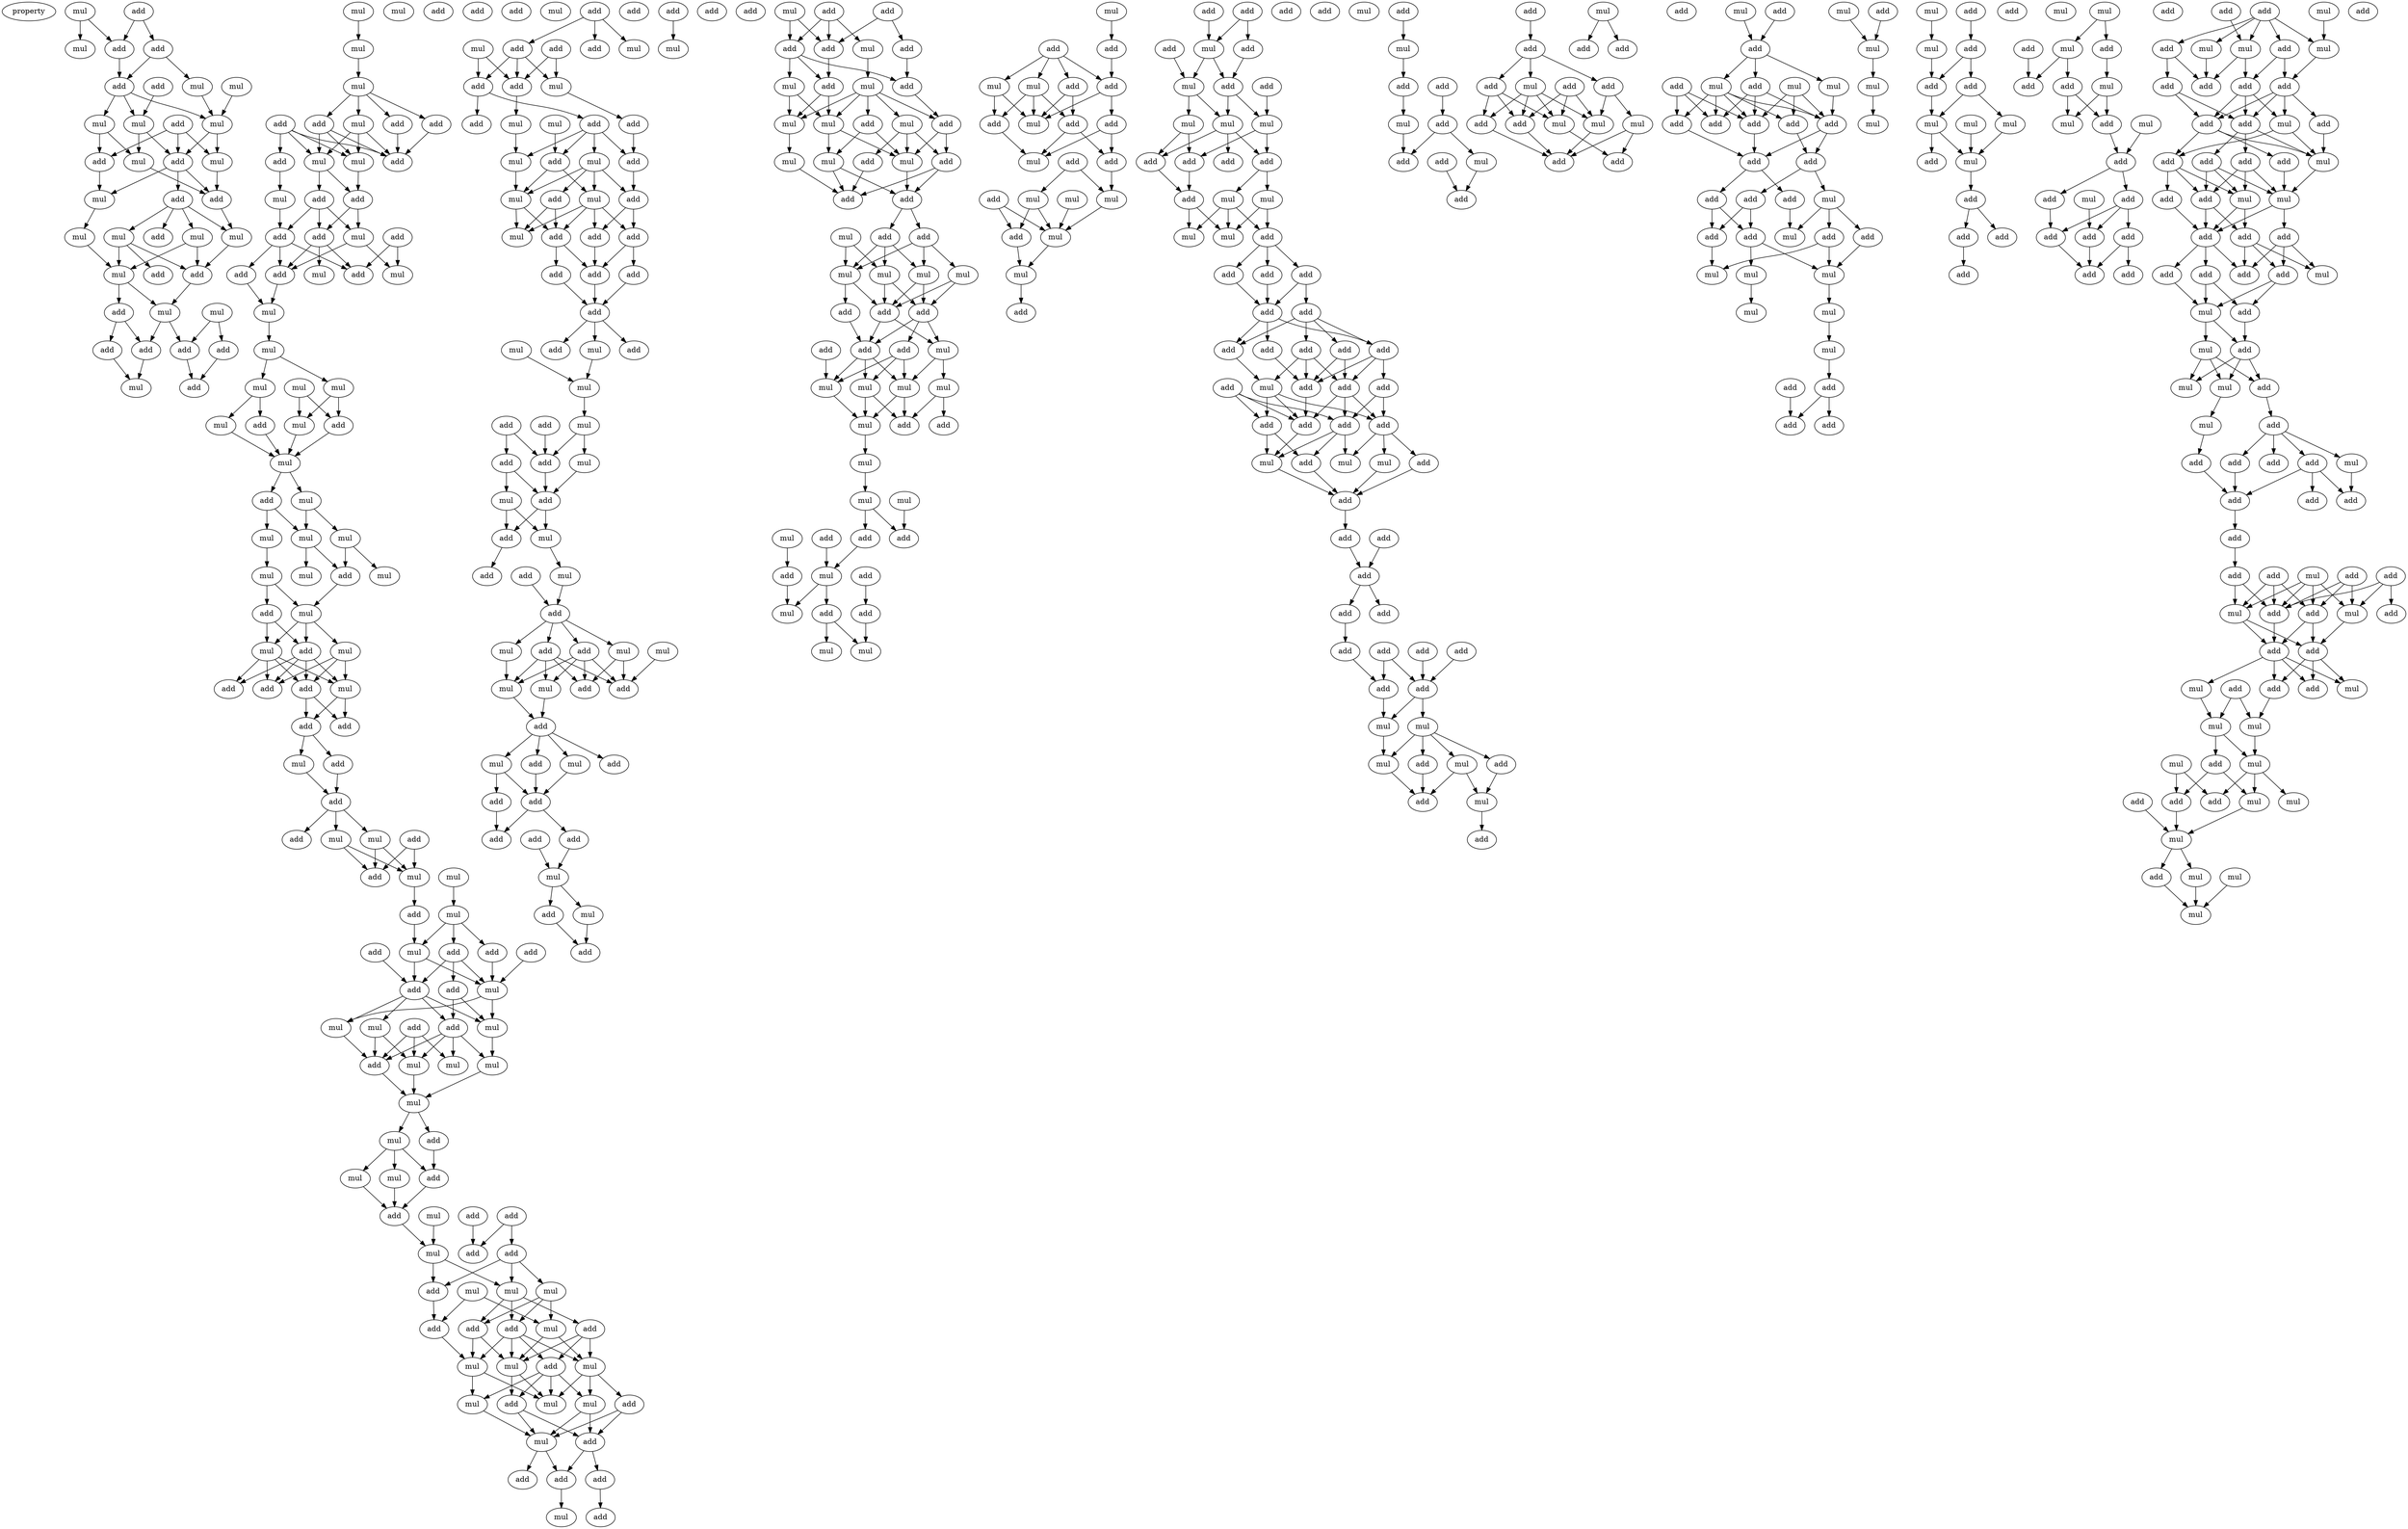 digraph {
    node [fontcolor=black]
    property [mul=2,lf=1.7]
    0 [ label = mul ];
    1 [ label = add ];
    2 [ label = mul ];
    3 [ label = add ];
    4 [ label = add ];
    5 [ label = mul ];
    6 [ label = add ];
    7 [ label = add ];
    8 [ label = mul ];
    9 [ label = add ];
    10 [ label = mul ];
    11 [ label = mul ];
    12 [ label = mul ];
    13 [ label = mul ];
    14 [ label = mul ];
    15 [ label = add ];
    16 [ label = add ];
    17 [ label = add ];
    18 [ label = mul ];
    19 [ label = add ];
    20 [ label = mul ];
    21 [ label = add ];
    22 [ label = mul ];
    23 [ label = mul ];
    24 [ label = mul ];
    25 [ label = add ];
    26 [ label = mul ];
    27 [ label = add ];
    28 [ label = mul ];
    29 [ label = mul ];
    30 [ label = add ];
    31 [ label = add ];
    32 [ label = add ];
    33 [ label = add ];
    34 [ label = add ];
    35 [ label = add ];
    36 [ label = mul ];
    37 [ label = mul ];
    38 [ label = mul ];
    39 [ label = mul ];
    40 [ label = add ];
    41 [ label = mul ];
    42 [ label = add ];
    43 [ label = add ];
    44 [ label = add ];
    45 [ label = mul ];
    46 [ label = add ];
    47 [ label = add ];
    48 [ label = mul ];
    49 [ label = add ];
    50 [ label = mul ];
    51 [ label = add ];
    52 [ label = mul ];
    53 [ label = add ];
    54 [ label = add ];
    55 [ label = mul ];
    56 [ label = add ];
    57 [ label = add ];
    58 [ label = mul ];
    59 [ label = add ];
    60 [ label = mul ];
    61 [ label = add ];
    62 [ label = add ];
    63 [ label = mul ];
    64 [ label = add ];
    65 [ label = mul ];
    66 [ label = mul ];
    67 [ label = mul ];
    68 [ label = mul ];
    69 [ label = mul ];
    70 [ label = add ];
    71 [ label = mul ];
    72 [ label = add ];
    73 [ label = mul ];
    74 [ label = add ];
    75 [ label = mul ];
    76 [ label = mul ];
    77 [ label = mul ];
    78 [ label = mul ];
    79 [ label = add ];
    80 [ label = mul ];
    81 [ label = mul ];
    82 [ label = mul ];
    83 [ label = mul ];
    84 [ label = add ];
    85 [ label = mul ];
    86 [ label = mul ];
    87 [ label = add ];
    88 [ label = add ];
    89 [ label = add ];
    90 [ label = mul ];
    91 [ label = add ];
    92 [ label = add ];
    93 [ label = add ];
    94 [ label = mul ];
    95 [ label = add ];
    96 [ label = add ];
    97 [ label = mul ];
    98 [ label = add ];
    99 [ label = mul ];
    100 [ label = add ];
    101 [ label = add ];
    102 [ label = mul ];
    103 [ label = mul ];
    104 [ label = mul ];
    105 [ label = add ];
    106 [ label = add ];
    107 [ label = add ];
    108 [ label = mul ];
    109 [ label = add ];
    110 [ label = add ];
    111 [ label = add ];
    112 [ label = mul ];
    113 [ label = add ];
    114 [ label = mul ];
    115 [ label = mul ];
    116 [ label = add ];
    117 [ label = add ];
    118 [ label = mul ];
    119 [ label = mul ];
    120 [ label = mul ];
    121 [ label = mul ];
    122 [ label = add ];
    123 [ label = mul ];
    124 [ label = mul ];
    125 [ label = add ];
    126 [ label = add ];
    127 [ label = mul ];
    128 [ label = add ];
    129 [ label = mul ];
    130 [ label = mul ];
    131 [ label = add ];
    132 [ label = add ];
    133 [ label = add ];
    134 [ label = mul ];
    135 [ label = add ];
    136 [ label = add ];
    137 [ label = add ];
    138 [ label = mul ];
    139 [ label = mul ];
    140 [ label = mul ];
    141 [ label = mul ];
    142 [ label = add ];
    143 [ label = add ];
    144 [ label = add ];
    145 [ label = add ];
    146 [ label = mul ];
    147 [ label = mul ];
    148 [ label = add ];
    149 [ label = mul ];
    150 [ label = add ];
    151 [ label = mul ];
    152 [ label = mul ];
    153 [ label = add ];
    154 [ label = mul ];
    155 [ label = mul ];
    156 [ label = add ];
    157 [ label = add ];
    158 [ label = mul ];
    159 [ label = add ];
    160 [ label = add ];
    161 [ label = add ];
    162 [ label = mul ];
    163 [ label = add ];
    164 [ label = add ];
    165 [ label = mul ];
    166 [ label = mul ];
    167 [ label = add ];
    168 [ label = add ];
    169 [ label = add ];
    170 [ label = add ];
    171 [ label = mul ];
    172 [ label = add ];
    173 [ label = mul ];
    174 [ label = mul ];
    175 [ label = add ];
    176 [ label = add ];
    177 [ label = add ];
    178 [ label = mul ];
    179 [ label = add ];
    180 [ label = mul ];
    181 [ label = add ];
    182 [ label = add ];
    183 [ label = mul ];
    184 [ label = mul ];
    185 [ label = add ];
    186 [ label = add ];
    187 [ label = add ];
    188 [ label = mul ];
    189 [ label = add ];
    190 [ label = add ];
    191 [ label = add ];
    192 [ label = add ];
    193 [ label = add ];
    194 [ label = mul ];
    195 [ label = mul ];
    196 [ label = add ];
    197 [ label = add ];
    198 [ label = mul ];
    199 [ label = add ];
    200 [ label = mul ];
    201 [ label = add ];
    202 [ label = add ];
    203 [ label = mul ];
    204 [ label = add ];
    205 [ label = mul ];
    206 [ label = add ];
    207 [ label = add ];
    208 [ label = add ];
    209 [ label = mul ];
    210 [ label = add ];
    211 [ label = mul ];
    212 [ label = add ];
    213 [ label = mul ];
    214 [ label = add ];
    215 [ label = add ];
    216 [ label = mul ];
    217 [ label = add ];
    218 [ label = mul ];
    219 [ label = mul ];
    220 [ label = add ];
    221 [ label = add ];
    222 [ label = add ];
    223 [ label = mul ];
    224 [ label = mul ];
    225 [ label = add ];
    226 [ label = mul ];
    227 [ label = add ];
    228 [ label = add ];
    229 [ label = mul ];
    230 [ label = add ];
    231 [ label = add ];
    232 [ label = add ];
    233 [ label = add ];
    234 [ label = add ];
    235 [ label = mul ];
    236 [ label = add ];
    237 [ label = mul ];
    238 [ label = add ];
    239 [ label = add ];
    240 [ label = mul ];
    241 [ label = add ];
    242 [ label = add ];
    243 [ label = mul ];
    244 [ label = add ];
    245 [ label = add ];
    246 [ label = add ];
    247 [ label = add ];
    248 [ label = add ];
    249 [ label = mul ];
    250 [ label = mul ];
    251 [ label = mul ];
    252 [ label = mul ];
    253 [ label = add ];
    254 [ label = mul ];
    255 [ label = add ];
    256 [ label = mul ];
    257 [ label = add ];
    258 [ label = add ];
    259 [ label = mul ];
    260 [ label = mul ];
    261 [ label = add ];
    262 [ label = add ];
    263 [ label = add ];
    264 [ label = add ];
    265 [ label = mul ];
    266 [ label = mul ];
    267 [ label = mul ];
    268 [ label = mul ];
    269 [ label = mul ];
    270 [ label = add ];
    271 [ label = add ];
    272 [ label = add ];
    273 [ label = add ];
    274 [ label = mul ];
    275 [ label = add ];
    276 [ label = add ];
    277 [ label = mul ];
    278 [ label = mul ];
    279 [ label = mul ];
    280 [ label = mul ];
    281 [ label = mul ];
    282 [ label = add ];
    283 [ label = add ];
    284 [ label = mul ];
    285 [ label = mul ];
    286 [ label = mul ];
    287 [ label = add ];
    288 [ label = add ];
    289 [ label = add ];
    290 [ label = mul ];
    291 [ label = add ];
    292 [ label = add ];
    293 [ label = mul ];
    294 [ label = mul ];
    295 [ label = add ];
    296 [ label = add ];
    297 [ label = mul ];
    298 [ label = mul ];
    299 [ label = mul ];
    300 [ label = add ];
    301 [ label = add ];
    302 [ label = add ];
    303 [ label = mul ];
    304 [ label = add ];
    305 [ label = mul ];
    306 [ label = add ];
    307 [ label = mul ];
    308 [ label = add ];
    309 [ label = add ];
    310 [ label = mul ];
    311 [ label = add ];
    312 [ label = add ];
    313 [ label = mul ];
    314 [ label = mul ];
    315 [ label = mul ];
    316 [ label = add ];
    317 [ label = add ];
    318 [ label = mul ];
    319 [ label = mul ];
    320 [ label = add ];
    321 [ label = add ];
    322 [ label = add ];
    323 [ label = add ];
    324 [ label = add ];
    325 [ label = mul ];
    326 [ label = mul ];
    327 [ label = add ];
    328 [ label = add ];
    329 [ label = mul ];
    330 [ label = mul ];
    331 [ label = mul ];
    332 [ label = add ];
    333 [ label = add ];
    334 [ label = add ];
    335 [ label = add ];
    336 [ label = add ];
    337 [ label = add ];
    338 [ label = mul ];
    339 [ label = mul ];
    340 [ label = mul ];
    341 [ label = mul ];
    342 [ label = add ];
    343 [ label = add ];
    344 [ label = add ];
    345 [ label = add ];
    346 [ label = add ];
    347 [ label = add ];
    348 [ label = add ];
    349 [ label = add ];
    350 [ label = add ];
    351 [ label = add ];
    352 [ label = add ];
    353 [ label = add ];
    354 [ label = add ];
    355 [ label = add ];
    356 [ label = add ];
    357 [ label = mul ];
    358 [ label = add ];
    359 [ label = add ];
    360 [ label = add ];
    361 [ label = add ];
    362 [ label = mul ];
    363 [ label = add ];
    364 [ label = mul ];
    365 [ label = mul ];
    366 [ label = add ];
    367 [ label = add ];
    368 [ label = add ];
    369 [ label = add ];
    370 [ label = add ];
    371 [ label = mul ];
    372 [ label = add ];
    373 [ label = add ];
    374 [ label = add ];
    375 [ label = add ];
    376 [ label = add ];
    377 [ label = add ];
    378 [ label = add ];
    379 [ label = add ];
    380 [ label = add ];
    381 [ label = mul ];
    382 [ label = mul ];
    383 [ label = mul ];
    384 [ label = add ];
    385 [ label = mul ];
    386 [ label = add ];
    387 [ label = add ];
    388 [ label = mul ];
    389 [ label = add ];
    390 [ label = add ];
    391 [ label = mul ];
    392 [ label = add ];
    393 [ label = add ];
    394 [ label = mul ];
    395 [ label = add ];
    396 [ label = add ];
    397 [ label = add ];
    398 [ label = mul ];
    399 [ label = add ];
    400 [ label = add ];
    401 [ label = add ];
    402 [ label = add ];
    403 [ label = mul ];
    404 [ label = add ];
    405 [ label = add ];
    406 [ label = add ];
    407 [ label = add ];
    408 [ label = mul ];
    409 [ label = mul ];
    410 [ label = mul ];
    411 [ label = add ];
    412 [ label = add ];
    413 [ label = mul ];
    414 [ label = add ];
    415 [ label = add ];
    416 [ label = add ];
    417 [ label = mul ];
    418 [ label = add ];
    419 [ label = add ];
    420 [ label = add ];
    421 [ label = mul ];
    422 [ label = mul ];
    423 [ label = mul ];
    424 [ label = add ];
    425 [ label = add ];
    426 [ label = add ];
    427 [ label = add ];
    428 [ label = add ];
    429 [ label = add ];
    430 [ label = add ];
    431 [ label = add ];
    432 [ label = add ];
    433 [ label = add ];
    434 [ label = mul ];
    435 [ label = add ];
    436 [ label = add ];
    437 [ label = add ];
    438 [ label = add ];
    439 [ label = add ];
    440 [ label = mul ];
    441 [ label = mul ];
    442 [ label = mul ];
    443 [ label = mul ];
    444 [ label = mul ];
    445 [ label = mul ];
    446 [ label = mul ];
    447 [ label = add ];
    448 [ label = add ];
    449 [ label = mul ];
    450 [ label = add ];
    451 [ label = add ];
    452 [ label = add ];
    453 [ label = mul ];
    454 [ label = mul ];
    455 [ label = mul ];
    456 [ label = add ];
    457 [ label = mul ];
    458 [ label = mul ];
    459 [ label = add ];
    460 [ label = add ];
    461 [ label = add ];
    462 [ label = mul ];
    463 [ label = mul ];
    464 [ label = mul ];
    465 [ label = add ];
    466 [ label = mul ];
    467 [ label = add ];
    468 [ label = add ];
    469 [ label = add ];
    470 [ label = add ];
    471 [ label = mul ];
    472 [ label = add ];
    473 [ label = mul ];
    474 [ label = add ];
    475 [ label = add ];
    476 [ label = mul ];
    477 [ label = add ];
    478 [ label = add ];
    479 [ label = mul ];
    480 [ label = add ];
    481 [ label = mul ];
    482 [ label = add ];
    483 [ label = mul ];
    484 [ label = add ];
    485 [ label = mul ];
    486 [ label = add ];
    487 [ label = add ];
    488 [ label = add ];
    489 [ label = add ];
    490 [ label = add ];
    491 [ label = add ];
    492 [ label = add ];
    493 [ label = mul ];
    494 [ label = add ];
    495 [ label = add ];
    496 [ label = add ];
    497 [ label = mul ];
    498 [ label = mul ];
    499 [ label = add ];
    500 [ label = mul ];
    501 [ label = add ];
    502 [ label = add ];
    503 [ label = add ];
    504 [ label = add ];
    505 [ label = add ];
    506 [ label = add ];
    507 [ label = add ];
    508 [ label = mul ];
    509 [ label = add ];
    510 [ label = add ];
    511 [ label = mul ];
    512 [ label = add ];
    513 [ label = add ];
    514 [ label = mul ];
    515 [ label = mul ];
    516 [ label = add ];
    517 [ label = add ];
    518 [ label = add ];
    519 [ label = add ];
    520 [ label = add ];
    521 [ label = add ];
    522 [ label = add ];
    523 [ label = add ];
    524 [ label = mul ];
    525 [ label = add ];
    526 [ label = add ];
    527 [ label = mul ];
    528 [ label = add ];
    529 [ label = mul ];
    530 [ label = add ];
    531 [ label = mul ];
    532 [ label = mul ];
    533 [ label = mul ];
    534 [ label = add ];
    535 [ label = add ];
    536 [ label = add ];
    537 [ label = add ];
    538 [ label = mul ];
    539 [ label = add ];
    540 [ label = add ];
    541 [ label = add ];
    542 [ label = add ];
    543 [ label = add ];
    544 [ label = mul ];
    545 [ label = add ];
    546 [ label = add ];
    547 [ label = add ];
    548 [ label = add ];
    549 [ label = add ];
    550 [ label = mul ];
    551 [ label = add ];
    552 [ label = add ];
    553 [ label = mul ];
    554 [ label = add ];
    555 [ label = add ];
    556 [ label = add ];
    557 [ label = add ];
    558 [ label = mul ];
    559 [ label = add ];
    560 [ label = mul ];
    561 [ label = mul ];
    562 [ label = mul ];
    563 [ label = add ];
    564 [ label = mul ];
    565 [ label = mul ];
    566 [ label = add ];
    567 [ label = add ];
    568 [ label = mul ];
    569 [ label = add ];
    570 [ label = mul ];
    571 [ label = mul ];
    572 [ label = add ];
    573 [ label = mul ];
    574 [ label = mul ];
    575 [ label = mul ];
    576 [ label = add ];
    0 -> 2 [ name = 0 ];
    0 -> 3 [ name = 1 ];
    1 -> 3 [ name = 2 ];
    1 -> 4 [ name = 3 ];
    3 -> 6 [ name = 4 ];
    4 -> 5 [ name = 5 ];
    4 -> 6 [ name = 6 ];
    5 -> 12 [ name = 7 ];
    6 -> 10 [ name = 8 ];
    6 -> 11 [ name = 9 ];
    6 -> 12 [ name = 10 ];
    7 -> 10 [ name = 11 ];
    8 -> 12 [ name = 12 ];
    9 -> 13 [ name = 13 ];
    9 -> 15 [ name = 14 ];
    9 -> 16 [ name = 15 ];
    10 -> 14 [ name = 16 ];
    10 -> 16 [ name = 17 ];
    11 -> 14 [ name = 18 ];
    11 -> 15 [ name = 19 ];
    12 -> 13 [ name = 20 ];
    12 -> 16 [ name = 21 ];
    13 -> 17 [ name = 22 ];
    14 -> 17 [ name = 23 ];
    15 -> 18 [ name = 24 ];
    16 -> 17 [ name = 25 ];
    16 -> 18 [ name = 26 ];
    16 -> 19 [ name = 27 ];
    17 -> 23 [ name = 28 ];
    18 -> 22 [ name = 29 ];
    19 -> 20 [ name = 30 ];
    19 -> 21 [ name = 31 ];
    19 -> 23 [ name = 32 ];
    19 -> 24 [ name = 33 ];
    20 -> 25 [ name = 34 ];
    20 -> 26 [ name = 35 ];
    20 -> 27 [ name = 36 ];
    22 -> 26 [ name = 37 ];
    23 -> 25 [ name = 38 ];
    24 -> 25 [ name = 39 ];
    24 -> 26 [ name = 40 ];
    25 -> 29 [ name = 41 ];
    26 -> 29 [ name = 42 ];
    26 -> 30 [ name = 43 ];
    28 -> 31 [ name = 44 ];
    28 -> 34 [ name = 45 ];
    29 -> 33 [ name = 46 ];
    29 -> 34 [ name = 47 ];
    30 -> 32 [ name = 48 ];
    30 -> 33 [ name = 49 ];
    31 -> 35 [ name = 50 ];
    32 -> 36 [ name = 51 ];
    33 -> 36 [ name = 52 ];
    34 -> 35 [ name = 53 ];
    37 -> 39 [ name = 54 ];
    39 -> 41 [ name = 55 ];
    41 -> 42 [ name = 56 ];
    41 -> 44 [ name = 57 ];
    41 -> 45 [ name = 58 ];
    41 -> 46 [ name = 59 ];
    42 -> 47 [ name = 60 ];
    43 -> 47 [ name = 61 ];
    43 -> 48 [ name = 62 ];
    43 -> 49 [ name = 63 ];
    43 -> 50 [ name = 64 ];
    44 -> 47 [ name = 65 ];
    44 -> 48 [ name = 66 ];
    44 -> 50 [ name = 67 ];
    45 -> 47 [ name = 68 ];
    45 -> 48 [ name = 69 ];
    45 -> 50 [ name = 70 ];
    46 -> 47 [ name = 71 ];
    48 -> 51 [ name = 72 ];
    48 -> 53 [ name = 73 ];
    49 -> 52 [ name = 74 ];
    50 -> 53 [ name = 75 ];
    51 -> 54 [ name = 76 ];
    51 -> 55 [ name = 77 ];
    51 -> 57 [ name = 78 ];
    52 -> 54 [ name = 79 ];
    53 -> 55 [ name = 80 ];
    53 -> 57 [ name = 81 ];
    54 -> 59 [ name = 82 ];
    54 -> 61 [ name = 83 ];
    54 -> 62 [ name = 84 ];
    55 -> 59 [ name = 85 ];
    55 -> 60 [ name = 86 ];
    56 -> 60 [ name = 87 ];
    56 -> 62 [ name = 88 ];
    57 -> 58 [ name = 89 ];
    57 -> 59 [ name = 90 ];
    57 -> 62 [ name = 91 ];
    59 -> 63 [ name = 92 ];
    61 -> 63 [ name = 93 ];
    63 -> 65 [ name = 94 ];
    65 -> 66 [ name = 95 ];
    65 -> 68 [ name = 96 ];
    66 -> 70 [ name = 97 ];
    66 -> 71 [ name = 98 ];
    67 -> 70 [ name = 99 ];
    67 -> 71 [ name = 100 ];
    68 -> 69 [ name = 101 ];
    68 -> 72 [ name = 102 ];
    69 -> 73 [ name = 103 ];
    70 -> 73 [ name = 104 ];
    71 -> 73 [ name = 105 ];
    72 -> 73 [ name = 106 ];
    73 -> 74 [ name = 107 ];
    73 -> 75 [ name = 108 ];
    74 -> 76 [ name = 109 ];
    74 -> 77 [ name = 110 ];
    75 -> 77 [ name = 111 ];
    75 -> 78 [ name = 112 ];
    76 -> 80 [ name = 113 ];
    77 -> 79 [ name = 114 ];
    77 -> 81 [ name = 115 ];
    78 -> 79 [ name = 116 ];
    78 -> 82 [ name = 117 ];
    79 -> 83 [ name = 118 ];
    80 -> 83 [ name = 119 ];
    80 -> 84 [ name = 120 ];
    83 -> 85 [ name = 121 ];
    83 -> 86 [ name = 122 ];
    83 -> 87 [ name = 123 ];
    84 -> 86 [ name = 124 ];
    84 -> 87 [ name = 125 ];
    85 -> 88 [ name = 126 ];
    85 -> 89 [ name = 127 ];
    85 -> 90 [ name = 128 ];
    86 -> 88 [ name = 129 ];
    86 -> 89 [ name = 130 ];
    86 -> 90 [ name = 131 ];
    86 -> 91 [ name = 132 ];
    87 -> 88 [ name = 133 ];
    87 -> 89 [ name = 134 ];
    87 -> 90 [ name = 135 ];
    87 -> 91 [ name = 136 ];
    89 -> 92 [ name = 137 ];
    89 -> 93 [ name = 138 ];
    90 -> 92 [ name = 139 ];
    90 -> 93 [ name = 140 ];
    93 -> 94 [ name = 141 ];
    93 -> 95 [ name = 142 ];
    94 -> 96 [ name = 143 ];
    95 -> 96 [ name = 144 ];
    96 -> 97 [ name = 145 ];
    96 -> 98 [ name = 146 ];
    96 -> 99 [ name = 147 ];
    97 -> 101 [ name = 148 ];
    97 -> 102 [ name = 149 ];
    99 -> 101 [ name = 150 ];
    99 -> 102 [ name = 151 ];
    100 -> 101 [ name = 152 ];
    100 -> 102 [ name = 153 ];
    102 -> 105 [ name = 154 ];
    103 -> 104 [ name = 155 ];
    104 -> 106 [ name = 156 ];
    104 -> 107 [ name = 157 ];
    104 -> 108 [ name = 158 ];
    105 -> 108 [ name = 159 ];
    106 -> 112 [ name = 160 ];
    107 -> 111 [ name = 161 ];
    107 -> 112 [ name = 162 ];
    107 -> 113 [ name = 163 ];
    108 -> 112 [ name = 164 ];
    108 -> 113 [ name = 165 ];
    109 -> 112 [ name = 166 ];
    110 -> 113 [ name = 167 ];
    111 -> 114 [ name = 168 ];
    111 -> 116 [ name = 169 ];
    112 -> 114 [ name = 170 ];
    112 -> 115 [ name = 171 ];
    113 -> 114 [ name = 172 ];
    113 -> 115 [ name = 173 ];
    113 -> 116 [ name = 174 ];
    113 -> 118 [ name = 175 ];
    114 -> 120 [ name = 176 ];
    115 -> 122 [ name = 177 ];
    116 -> 119 [ name = 178 ];
    116 -> 120 [ name = 179 ];
    116 -> 121 [ name = 180 ];
    116 -> 122 [ name = 181 ];
    117 -> 119 [ name = 182 ];
    117 -> 121 [ name = 183 ];
    117 -> 122 [ name = 184 ];
    118 -> 121 [ name = 185 ];
    118 -> 122 [ name = 186 ];
    120 -> 123 [ name = 187 ];
    121 -> 123 [ name = 188 ];
    122 -> 123 [ name = 189 ];
    123 -> 124 [ name = 190 ];
    123 -> 125 [ name = 191 ];
    124 -> 127 [ name = 192 ];
    124 -> 128 [ name = 193 ];
    124 -> 129 [ name = 194 ];
    125 -> 128 [ name = 195 ];
    127 -> 133 [ name = 196 ];
    128 -> 133 [ name = 197 ];
    129 -> 133 [ name = 198 ];
    130 -> 134 [ name = 199 ];
    131 -> 135 [ name = 200 ];
    131 -> 136 [ name = 201 ];
    132 -> 135 [ name = 202 ];
    133 -> 134 [ name = 203 ];
    134 -> 137 [ name = 204 ];
    134 -> 140 [ name = 205 ];
    136 -> 137 [ name = 206 ];
    136 -> 139 [ name = 207 ];
    136 -> 140 [ name = 208 ];
    137 -> 143 [ name = 209 ];
    138 -> 141 [ name = 210 ];
    138 -> 143 [ name = 211 ];
    139 -> 141 [ name = 212 ];
    139 -> 142 [ name = 213 ];
    139 -> 144 [ name = 214 ];
    140 -> 142 [ name = 215 ];
    140 -> 144 [ name = 216 ];
    140 -> 145 [ name = 217 ];
    141 -> 147 [ name = 218 ];
    141 -> 149 [ name = 219 ];
    142 -> 146 [ name = 220 ];
    142 -> 149 [ name = 221 ];
    143 -> 146 [ name = 222 ];
    144 -> 146 [ name = 223 ];
    144 -> 147 [ name = 224 ];
    144 -> 148 [ name = 225 ];
    144 -> 149 [ name = 226 ];
    145 -> 147 [ name = 227 ];
    145 -> 148 [ name = 228 ];
    145 -> 149 [ name = 229 ];
    146 -> 151 [ name = 230 ];
    146 -> 152 [ name = 231 ];
    147 -> 152 [ name = 232 ];
    147 -> 153 [ name = 233 ];
    147 -> 154 [ name = 234 ];
    148 -> 150 [ name = 235 ];
    148 -> 151 [ name = 236 ];
    148 -> 152 [ name = 237 ];
    148 -> 154 [ name = 238 ];
    149 -> 150 [ name = 239 ];
    149 -> 152 [ name = 240 ];
    150 -> 155 [ name = 241 ];
    150 -> 156 [ name = 242 ];
    151 -> 155 [ name = 243 ];
    153 -> 155 [ name = 244 ];
    153 -> 156 [ name = 245 ];
    154 -> 155 [ name = 246 ];
    154 -> 156 [ name = 247 ];
    155 -> 157 [ name = 248 ];
    155 -> 159 [ name = 249 ];
    156 -> 159 [ name = 250 ];
    156 -> 160 [ name = 251 ];
    159 -> 162 [ name = 252 ];
    160 -> 161 [ name = 253 ];
    163 -> 164 [ name = 254 ];
    163 -> 166 [ name = 255 ];
    163 -> 167 [ name = 256 ];
    165 -> 169 [ name = 257 ];
    165 -> 170 [ name = 258 ];
    167 -> 169 [ name = 259 ];
    167 -> 170 [ name = 260 ];
    167 -> 171 [ name = 261 ];
    168 -> 170 [ name = 262 ];
    168 -> 171 [ name = 263 ];
    169 -> 175 [ name = 264 ];
    169 -> 176 [ name = 265 ];
    170 -> 173 [ name = 266 ];
    171 -> 172 [ name = 267 ];
    172 -> 179 [ name = 268 ];
    173 -> 180 [ name = 269 ];
    174 -> 177 [ name = 270 ];
    175 -> 177 [ name = 271 ];
    175 -> 178 [ name = 272 ];
    175 -> 179 [ name = 273 ];
    175 -> 180 [ name = 274 ];
    177 -> 183 [ name = 275 ];
    177 -> 184 [ name = 276 ];
    178 -> 181 [ name = 277 ];
    178 -> 182 [ name = 278 ];
    178 -> 183 [ name = 279 ];
    178 -> 184 [ name = 280 ];
    179 -> 182 [ name = 281 ];
    180 -> 183 [ name = 282 ];
    181 -> 187 [ name = 283 ];
    181 -> 188 [ name = 284 ];
    182 -> 185 [ name = 285 ];
    182 -> 186 [ name = 286 ];
    183 -> 187 [ name = 287 ];
    183 -> 188 [ name = 288 ];
    184 -> 185 [ name = 289 ];
    184 -> 186 [ name = 290 ];
    184 -> 187 [ name = 291 ];
    184 -> 188 [ name = 292 ];
    185 -> 192 [ name = 293 ];
    186 -> 189 [ name = 294 ];
    186 -> 192 [ name = 295 ];
    187 -> 190 [ name = 296 ];
    187 -> 192 [ name = 297 ];
    189 -> 193 [ name = 298 ];
    190 -> 193 [ name = 299 ];
    192 -> 193 [ name = 300 ];
    193 -> 195 [ name = 301 ];
    193 -> 196 [ name = 302 ];
    193 -> 197 [ name = 303 ];
    194 -> 198 [ name = 304 ];
    195 -> 198 [ name = 305 ];
    198 -> 200 [ name = 306 ];
    199 -> 202 [ name = 307 ];
    200 -> 202 [ name = 308 ];
    200 -> 203 [ name = 309 ];
    201 -> 202 [ name = 310 ];
    201 -> 204 [ name = 311 ];
    202 -> 206 [ name = 312 ];
    203 -> 206 [ name = 313 ];
    204 -> 205 [ name = 314 ];
    204 -> 206 [ name = 315 ];
    205 -> 207 [ name = 316 ];
    205 -> 209 [ name = 317 ];
    206 -> 207 [ name = 318 ];
    206 -> 209 [ name = 319 ];
    207 -> 214 [ name = 320 ];
    208 -> 213 [ name = 321 ];
    209 -> 211 [ name = 322 ];
    210 -> 215 [ name = 323 ];
    211 -> 215 [ name = 324 ];
    215 -> 216 [ name = 325 ];
    215 -> 217 [ name = 326 ];
    215 -> 218 [ name = 327 ];
    215 -> 220 [ name = 328 ];
    216 -> 223 [ name = 329 ];
    217 -> 221 [ name = 330 ];
    217 -> 222 [ name = 331 ];
    217 -> 223 [ name = 332 ];
    217 -> 224 [ name = 333 ];
    218 -> 221 [ name = 334 ];
    218 -> 222 [ name = 335 ];
    219 -> 221 [ name = 336 ];
    220 -> 221 [ name = 337 ];
    220 -> 222 [ name = 338 ];
    220 -> 223 [ name = 339 ];
    220 -> 224 [ name = 340 ];
    223 -> 225 [ name = 341 ];
    224 -> 225 [ name = 342 ];
    225 -> 226 [ name = 343 ];
    225 -> 227 [ name = 344 ];
    225 -> 228 [ name = 345 ];
    225 -> 229 [ name = 346 ];
    226 -> 230 [ name = 347 ];
    226 -> 231 [ name = 348 ];
    228 -> 231 [ name = 349 ];
    229 -> 231 [ name = 350 ];
    230 -> 232 [ name = 351 ];
    231 -> 232 [ name = 352 ];
    231 -> 234 [ name = 353 ];
    233 -> 235 [ name = 354 ];
    234 -> 235 [ name = 355 ];
    235 -> 236 [ name = 356 ];
    235 -> 237 [ name = 357 ];
    236 -> 238 [ name = 358 ];
    237 -> 238 [ name = 359 ];
    240 -> 244 [ name = 360 ];
    240 -> 245 [ name = 361 ];
    241 -> 245 [ name = 362 ];
    241 -> 246 [ name = 363 ];
    242 -> 243 [ name = 364 ];
    242 -> 244 [ name = 365 ];
    242 -> 245 [ name = 366 ];
    243 -> 249 [ name = 367 ];
    244 -> 247 [ name = 368 ];
    244 -> 248 [ name = 369 ];
    244 -> 250 [ name = 370 ];
    245 -> 247 [ name = 371 ];
    246 -> 248 [ name = 372 ];
    247 -> 251 [ name = 373 ];
    247 -> 254 [ name = 374 ];
    248 -> 255 [ name = 375 ];
    249 -> 251 [ name = 376 ];
    249 -> 252 [ name = 377 ];
    249 -> 253 [ name = 378 ];
    249 -> 254 [ name = 379 ];
    249 -> 255 [ name = 380 ];
    250 -> 251 [ name = 381 ];
    250 -> 254 [ name = 382 ];
    251 -> 256 [ name = 383 ];
    251 -> 259 [ name = 384 ];
    252 -> 257 [ name = 385 ];
    252 -> 258 [ name = 386 ];
    252 -> 259 [ name = 387 ];
    253 -> 256 [ name = 388 ];
    253 -> 259 [ name = 389 ];
    254 -> 260 [ name = 390 ];
    255 -> 257 [ name = 391 ];
    255 -> 259 [ name = 392 ];
    256 -> 261 [ name = 393 ];
    256 -> 262 [ name = 394 ];
    257 -> 261 [ name = 395 ];
    257 -> 262 [ name = 396 ];
    258 -> 262 [ name = 397 ];
    259 -> 261 [ name = 398 ];
    260 -> 262 [ name = 399 ];
    261 -> 263 [ name = 400 ];
    261 -> 264 [ name = 401 ];
    263 -> 266 [ name = 402 ];
    263 -> 267 [ name = 403 ];
    263 -> 269 [ name = 404 ];
    264 -> 266 [ name = 405 ];
    264 -> 268 [ name = 406 ];
    264 -> 269 [ name = 407 ];
    265 -> 266 [ name = 408 ];
    265 -> 267 [ name = 409 ];
    266 -> 271 [ name = 410 ];
    266 -> 272 [ name = 411 ];
    267 -> 270 [ name = 412 ];
    267 -> 272 [ name = 413 ];
    268 -> 270 [ name = 414 ];
    268 -> 272 [ name = 415 ];
    269 -> 270 [ name = 416 ];
    269 -> 272 [ name = 417 ];
    270 -> 274 [ name = 418 ];
    270 -> 275 [ name = 419 ];
    270 -> 276 [ name = 420 ];
    271 -> 276 [ name = 421 ];
    272 -> 274 [ name = 422 ];
    272 -> 276 [ name = 423 ];
    273 -> 279 [ name = 424 ];
    274 -> 277 [ name = 425 ];
    274 -> 280 [ name = 426 ];
    275 -> 277 [ name = 427 ];
    275 -> 278 [ name = 428 ];
    275 -> 279 [ name = 429 ];
    276 -> 277 [ name = 430 ];
    276 -> 278 [ name = 431 ];
    276 -> 279 [ name = 432 ];
    277 -> 281 [ name = 433 ];
    277 -> 282 [ name = 434 ];
    278 -> 281 [ name = 435 ];
    278 -> 282 [ name = 436 ];
    279 -> 281 [ name = 437 ];
    280 -> 282 [ name = 438 ];
    280 -> 283 [ name = 439 ];
    281 -> 284 [ name = 440 ];
    284 -> 285 [ name = 441 ];
    285 -> 288 [ name = 442 ];
    285 -> 289 [ name = 443 ];
    286 -> 289 [ name = 444 ];
    287 -> 293 [ name = 445 ];
    288 -> 293 [ name = 446 ];
    290 -> 292 [ name = 447 ];
    291 -> 296 [ name = 448 ];
    292 -> 294 [ name = 449 ];
    293 -> 294 [ name = 450 ];
    293 -> 295 [ name = 451 ];
    295 -> 297 [ name = 452 ];
    295 -> 298 [ name = 453 ];
    296 -> 297 [ name = 454 ];
    299 -> 300 [ name = 455 ];
    300 -> 302 [ name = 456 ];
    301 -> 302 [ name = 457 ];
    301 -> 303 [ name = 458 ];
    301 -> 304 [ name = 459 ];
    301 -> 305 [ name = 460 ];
    302 -> 306 [ name = 461 ];
    302 -> 307 [ name = 462 ];
    303 -> 307 [ name = 463 ];
    303 -> 309 [ name = 464 ];
    304 -> 307 [ name = 465 ];
    304 -> 308 [ name = 466 ];
    305 -> 307 [ name = 467 ];
    305 -> 308 [ name = 468 ];
    305 -> 309 [ name = 469 ];
    306 -> 310 [ name = 470 ];
    306 -> 311 [ name = 471 ];
    308 -> 310 [ name = 472 ];
    308 -> 311 [ name = 473 ];
    309 -> 310 [ name = 474 ];
    311 -> 315 [ name = 475 ];
    312 -> 313 [ name = 476 ];
    312 -> 315 [ name = 477 ];
    313 -> 317 [ name = 478 ];
    313 -> 318 [ name = 479 ];
    314 -> 318 [ name = 480 ];
    315 -> 318 [ name = 481 ];
    316 -> 317 [ name = 482 ];
    316 -> 318 [ name = 483 ];
    317 -> 319 [ name = 484 ];
    318 -> 319 [ name = 485 ];
    319 -> 321 [ name = 486 ];
    320 -> 325 [ name = 487 ];
    322 -> 323 [ name = 488 ];
    322 -> 325 [ name = 489 ];
    323 -> 328 [ name = 490 ];
    324 -> 326 [ name = 491 ];
    325 -> 326 [ name = 492 ];
    325 -> 328 [ name = 493 ];
    326 -> 329 [ name = 494 ];
    326 -> 331 [ name = 495 ];
    327 -> 330 [ name = 496 ];
    328 -> 330 [ name = 497 ];
    328 -> 331 [ name = 498 ];
    329 -> 332 [ name = 499 ];
    329 -> 335 [ name = 500 ];
    330 -> 332 [ name = 501 ];
    330 -> 333 [ name = 502 ];
    331 -> 333 [ name = 503 ];
    331 -> 334 [ name = 504 ];
    331 -> 335 [ name = 505 ];
    332 -> 336 [ name = 506 ];
    333 -> 338 [ name = 507 ];
    333 -> 339 [ name = 508 ];
    335 -> 336 [ name = 509 ];
    336 -> 340 [ name = 510 ];
    336 -> 341 [ name = 511 ];
    338 -> 340 [ name = 512 ];
    338 -> 341 [ name = 513 ];
    338 -> 342 [ name = 514 ];
    339 -> 341 [ name = 515 ];
    339 -> 342 [ name = 516 ];
    342 -> 343 [ name = 517 ];
    342 -> 344 [ name = 518 ];
    342 -> 345 [ name = 519 ];
    343 -> 346 [ name = 520 ];
    343 -> 347 [ name = 521 ];
    344 -> 347 [ name = 522 ];
    345 -> 347 [ name = 523 ];
    346 -> 348 [ name = 524 ];
    346 -> 349 [ name = 525 ];
    346 -> 350 [ name = 526 ];
    346 -> 351 [ name = 527 ];
    347 -> 350 [ name = 528 ];
    347 -> 351 [ name = 529 ];
    347 -> 352 [ name = 530 ];
    348 -> 354 [ name = 531 ];
    348 -> 355 [ name = 532 ];
    349 -> 354 [ name = 533 ];
    349 -> 355 [ name = 534 ];
    349 -> 357 [ name = 535 ];
    350 -> 357 [ name = 536 ];
    351 -> 354 [ name = 537 ];
    351 -> 355 [ name = 538 ];
    351 -> 356 [ name = 539 ];
    352 -> 354 [ name = 540 ];
    353 -> 358 [ name = 541 ];
    353 -> 359 [ name = 542 ];
    353 -> 360 [ name = 543 ];
    354 -> 359 [ name = 544 ];
    355 -> 359 [ name = 545 ];
    355 -> 360 [ name = 546 ];
    355 -> 361 [ name = 547 ];
    356 -> 360 [ name = 548 ];
    356 -> 361 [ name = 549 ];
    357 -> 358 [ name = 550 ];
    357 -> 359 [ name = 551 ];
    357 -> 361 [ name = 552 ];
    358 -> 364 [ name = 553 ];
    358 -> 366 [ name = 554 ];
    359 -> 364 [ name = 555 ];
    360 -> 364 [ name = 556 ];
    360 -> 365 [ name = 557 ];
    360 -> 366 [ name = 558 ];
    361 -> 362 [ name = 559 ];
    361 -> 363 [ name = 560 ];
    361 -> 365 [ name = 561 ];
    362 -> 367 [ name = 562 ];
    363 -> 367 [ name = 563 ];
    364 -> 367 [ name = 564 ];
    366 -> 367 [ name = 565 ];
    367 -> 368 [ name = 566 ];
    368 -> 372 [ name = 567 ];
    370 -> 372 [ name = 568 ];
    372 -> 373 [ name = 569 ];
    372 -> 374 [ name = 570 ];
    373 -> 377 [ name = 571 ];
    375 -> 379 [ name = 572 ];
    375 -> 380 [ name = 573 ];
    376 -> 380 [ name = 574 ];
    377 -> 379 [ name = 575 ];
    378 -> 380 [ name = 576 ];
    379 -> 382 [ name = 577 ];
    380 -> 381 [ name = 578 ];
    380 -> 382 [ name = 579 ];
    381 -> 383 [ name = 580 ];
    381 -> 384 [ name = 581 ];
    381 -> 385 [ name = 582 ];
    381 -> 386 [ name = 583 ];
    382 -> 383 [ name = 584 ];
    383 -> 387 [ name = 585 ];
    384 -> 388 [ name = 586 ];
    385 -> 387 [ name = 587 ];
    385 -> 388 [ name = 588 ];
    386 -> 387 [ name = 589 ];
    388 -> 389 [ name = 590 ];
    390 -> 391 [ name = 591 ];
    391 -> 392 [ name = 592 ];
    392 -> 394 [ name = 593 ];
    393 -> 395 [ name = 594 ];
    394 -> 396 [ name = 595 ];
    395 -> 396 [ name = 596 ];
    395 -> 398 [ name = 597 ];
    397 -> 400 [ name = 598 ];
    398 -> 400 [ name = 599 ];
    399 -> 401 [ name = 600 ];
    401 -> 403 [ name = 601 ];
    401 -> 404 [ name = 602 ];
    401 -> 405 [ name = 603 ];
    402 -> 406 [ name = 604 ];
    402 -> 409 [ name = 605 ];
    402 -> 410 [ name = 606 ];
    403 -> 406 [ name = 607 ];
    403 -> 407 [ name = 608 ];
    403 -> 409 [ name = 609 ];
    403 -> 410 [ name = 610 ];
    404 -> 406 [ name = 611 ];
    404 -> 407 [ name = 612 ];
    404 -> 410 [ name = 613 ];
    405 -> 408 [ name = 614 ];
    405 -> 409 [ name = 615 ];
    406 -> 411 [ name = 616 ];
    407 -> 411 [ name = 617 ];
    408 -> 411 [ name = 618 ];
    408 -> 412 [ name = 619 ];
    409 -> 411 [ name = 620 ];
    410 -> 412 [ name = 621 ];
    413 -> 414 [ name = 622 ];
    413 -> 415 [ name = 623 ];
    417 -> 419 [ name = 624 ];
    418 -> 419 [ name = 625 ];
    419 -> 420 [ name = 626 ];
    419 -> 421 [ name = 627 ];
    419 -> 423 [ name = 628 ];
    420 -> 426 [ name = 629 ];
    420 -> 428 [ name = 630 ];
    420 -> 429 [ name = 631 ];
    421 -> 425 [ name = 632 ];
    421 -> 426 [ name = 633 ];
    421 -> 427 [ name = 634 ];
    421 -> 428 [ name = 635 ];
    421 -> 429 [ name = 636 ];
    422 -> 427 [ name = 637 ];
    422 -> 428 [ name = 638 ];
    422 -> 429 [ name = 639 ];
    423 -> 429 [ name = 640 ];
    424 -> 425 [ name = 641 ];
    424 -> 426 [ name = 642 ];
    424 -> 428 [ name = 643 ];
    425 -> 431 [ name = 644 ];
    427 -> 430 [ name = 645 ];
    428 -> 431 [ name = 646 ];
    429 -> 430 [ name = 647 ];
    429 -> 431 [ name = 648 ];
    430 -> 433 [ name = 649 ];
    430 -> 434 [ name = 650 ];
    431 -> 432 [ name = 651 ];
    431 -> 435 [ name = 652 ];
    432 -> 440 [ name = 653 ];
    433 -> 436 [ name = 654 ];
    433 -> 437 [ name = 655 ];
    434 -> 438 [ name = 656 ];
    434 -> 439 [ name = 657 ];
    434 -> 440 [ name = 658 ];
    435 -> 436 [ name = 659 ];
    435 -> 437 [ name = 660 ];
    436 -> 441 [ name = 661 ];
    436 -> 443 [ name = 662 ];
    437 -> 442 [ name = 663 ];
    438 -> 443 [ name = 664 ];
    439 -> 442 [ name = 665 ];
    439 -> 443 [ name = 666 ];
    441 -> 444 [ name = 667 ];
    443 -> 445 [ name = 668 ];
    445 -> 446 [ name = 669 ];
    446 -> 448 [ name = 670 ];
    447 -> 450 [ name = 671 ];
    448 -> 450 [ name = 672 ];
    448 -> 451 [ name = 673 ];
    449 -> 453 [ name = 674 ];
    452 -> 453 [ name = 675 ];
    453 -> 454 [ name = 676 ];
    454 -> 455 [ name = 677 ];
    456 -> 459 [ name = 678 ];
    457 -> 458 [ name = 679 ];
    458 -> 461 [ name = 680 ];
    459 -> 460 [ name = 681 ];
    459 -> 461 [ name = 682 ];
    460 -> 463 [ name = 683 ];
    460 -> 464 [ name = 684 ];
    461 -> 463 [ name = 685 ];
    462 -> 466 [ name = 686 ];
    463 -> 465 [ name = 687 ];
    463 -> 466 [ name = 688 ];
    464 -> 466 [ name = 689 ];
    466 -> 467 [ name = 690 ];
    467 -> 468 [ name = 691 ];
    467 -> 470 [ name = 692 ];
    468 -> 472 [ name = 693 ];
    473 -> 476 [ name = 694 ];
    473 -> 477 [ name = 695 ];
    474 -> 478 [ name = 696 ];
    476 -> 478 [ name = 697 ];
    476 -> 480 [ name = 698 ];
    477 -> 479 [ name = 699 ];
    479 -> 481 [ name = 700 ];
    479 -> 482 [ name = 701 ];
    480 -> 481 [ name = 702 ];
    480 -> 482 [ name = 703 ];
    482 -> 484 [ name = 704 ];
    483 -> 484 [ name = 705 ];
    484 -> 486 [ name = 706 ];
    484 -> 487 [ name = 707 ];
    485 -> 488 [ name = 708 ];
    486 -> 489 [ name = 709 ];
    487 -> 488 [ name = 710 ];
    487 -> 489 [ name = 711 ];
    487 -> 490 [ name = 712 ];
    488 -> 491 [ name = 713 ];
    489 -> 491 [ name = 714 ];
    490 -> 491 [ name = 715 ];
    490 -> 492 [ name = 716 ];
    493 -> 500 [ name = 717 ];
    494 -> 496 [ name = 718 ];
    494 -> 497 [ name = 719 ];
    494 -> 498 [ name = 720 ];
    494 -> 499 [ name = 721 ];
    494 -> 500 [ name = 722 ];
    495 -> 498 [ name = 723 ];
    496 -> 503 [ name = 724 ];
    496 -> 504 [ name = 725 ];
    497 -> 503 [ name = 726 ];
    498 -> 502 [ name = 727 ];
    498 -> 503 [ name = 728 ];
    499 -> 501 [ name = 729 ];
    499 -> 502 [ name = 730 ];
    500 -> 501 [ name = 731 ];
    501 -> 505 [ name = 732 ];
    501 -> 506 [ name = 733 ];
    501 -> 507 [ name = 734 ];
    501 -> 508 [ name = 735 ];
    502 -> 506 [ name = 736 ];
    502 -> 507 [ name = 737 ];
    502 -> 508 [ name = 738 ];
    504 -> 506 [ name = 739 ];
    504 -> 507 [ name = 740 ];
    505 -> 511 [ name = 741 ];
    506 -> 509 [ name = 742 ];
    506 -> 511 [ name = 743 ];
    506 -> 513 [ name = 744 ];
    507 -> 510 [ name = 745 ];
    507 -> 511 [ name = 746 ];
    507 -> 512 [ name = 747 ];
    508 -> 511 [ name = 748 ];
    508 -> 513 [ name = 749 ];
    509 -> 515 [ name = 750 ];
    510 -> 514 [ name = 751 ];
    510 -> 515 [ name = 752 ];
    510 -> 516 [ name = 753 ];
    511 -> 515 [ name = 754 ];
    512 -> 514 [ name = 755 ];
    512 -> 515 [ name = 756 ];
    512 -> 516 [ name = 757 ];
    513 -> 514 [ name = 758 ];
    513 -> 516 [ name = 759 ];
    513 -> 517 [ name = 760 ];
    514 -> 519 [ name = 761 ];
    514 -> 520 [ name = 762 ];
    515 -> 518 [ name = 763 ];
    515 -> 519 [ name = 764 ];
    516 -> 519 [ name = 765 ];
    516 -> 520 [ name = 766 ];
    517 -> 519 [ name = 767 ];
    518 -> 523 [ name = 768 ];
    518 -> 524 [ name = 769 ];
    518 -> 525 [ name = 770 ];
    519 -> 521 [ name = 771 ];
    519 -> 522 [ name = 772 ];
    519 -> 525 [ name = 773 ];
    520 -> 523 [ name = 774 ];
    520 -> 524 [ name = 775 ];
    520 -> 525 [ name = 776 ];
    521 -> 526 [ name = 777 ];
    521 -> 527 [ name = 778 ];
    522 -> 527 [ name = 779 ];
    523 -> 526 [ name = 780 ];
    523 -> 527 [ name = 781 ];
    526 -> 528 [ name = 782 ];
    527 -> 528 [ name = 783 ];
    527 -> 529 [ name = 784 ];
    528 -> 530 [ name = 785 ];
    528 -> 531 [ name = 786 ];
    528 -> 532 [ name = 787 ];
    529 -> 530 [ name = 788 ];
    529 -> 531 [ name = 789 ];
    529 -> 532 [ name = 790 ];
    530 -> 534 [ name = 791 ];
    531 -> 533 [ name = 792 ];
    533 -> 535 [ name = 793 ];
    534 -> 536 [ name = 794 ];
    534 -> 537 [ name = 795 ];
    534 -> 538 [ name = 796 ];
    534 -> 539 [ name = 797 ];
    535 -> 540 [ name = 798 ];
    536 -> 540 [ name = 799 ];
    538 -> 542 [ name = 800 ];
    539 -> 540 [ name = 801 ];
    539 -> 541 [ name = 802 ];
    539 -> 542 [ name = 803 ];
    540 -> 543 [ name = 804 ];
    543 -> 546 [ name = 805 ];
    544 -> 550 [ name = 806 ];
    544 -> 551 [ name = 807 ];
    544 -> 552 [ name = 808 ];
    544 -> 553 [ name = 809 ];
    545 -> 549 [ name = 810 ];
    545 -> 550 [ name = 811 ];
    545 -> 551 [ name = 812 ];
    546 -> 551 [ name = 813 ];
    546 -> 553 [ name = 814 ];
    547 -> 551 [ name = 815 ];
    547 -> 552 [ name = 816 ];
    547 -> 553 [ name = 817 ];
    548 -> 550 [ name = 818 ];
    548 -> 551 [ name = 819 ];
    548 -> 552 [ name = 820 ];
    550 -> 554 [ name = 821 ];
    551 -> 555 [ name = 822 ];
    552 -> 554 [ name = 823 ];
    552 -> 555 [ name = 824 ];
    553 -> 554 [ name = 825 ];
    553 -> 555 [ name = 826 ];
    554 -> 556 [ name = 827 ];
    554 -> 559 [ name = 828 ];
    554 -> 560 [ name = 829 ];
    555 -> 556 [ name = 830 ];
    555 -> 558 [ name = 831 ];
    555 -> 559 [ name = 832 ];
    555 -> 560 [ name = 833 ];
    556 -> 562 [ name = 834 ];
    557 -> 561 [ name = 835 ];
    557 -> 562 [ name = 836 ];
    558 -> 561 [ name = 837 ];
    561 -> 563 [ name = 838 ];
    561 -> 565 [ name = 839 ];
    562 -> 565 [ name = 840 ];
    563 -> 568 [ name = 841 ];
    563 -> 569 [ name = 842 ];
    564 -> 567 [ name = 843 ];
    564 -> 569 [ name = 844 ];
    565 -> 567 [ name = 845 ];
    565 -> 568 [ name = 846 ];
    565 -> 570 [ name = 847 ];
    566 -> 571 [ name = 848 ];
    568 -> 571 [ name = 849 ];
    569 -> 571 [ name = 850 ];
    571 -> 572 [ name = 851 ];
    571 -> 573 [ name = 852 ];
    572 -> 575 [ name = 853 ];
    573 -> 575 [ name = 854 ];
    574 -> 575 [ name = 855 ];
}
